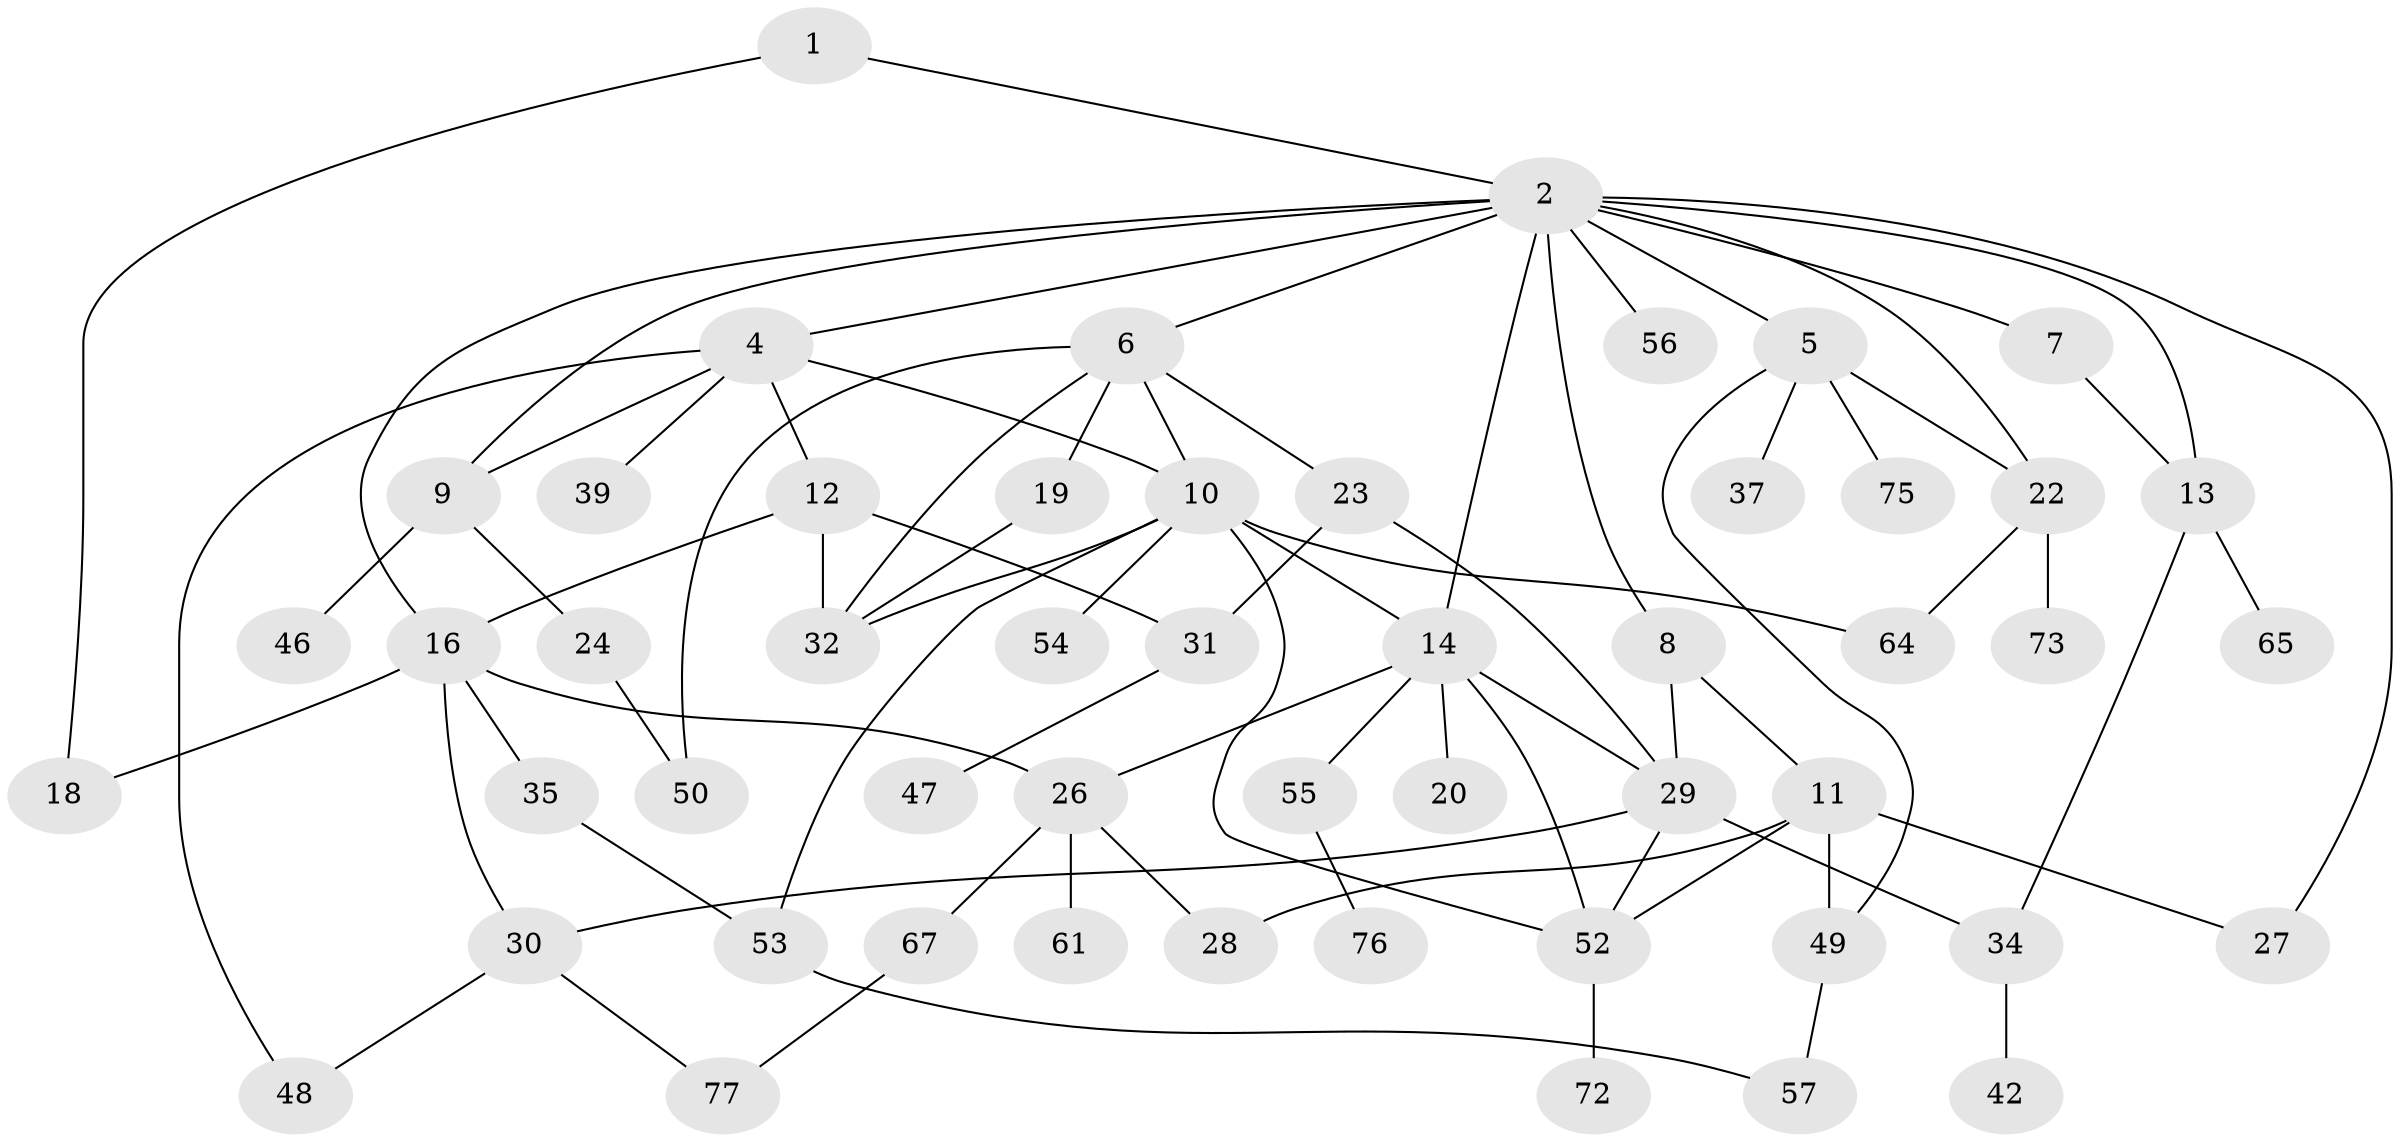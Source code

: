 // original degree distribution, {2: 0.2857142857142857, 9: 0.012987012987012988, 6: 0.03896103896103896, 5: 0.05194805194805195, 7: 0.025974025974025976, 3: 0.23376623376623376, 4: 0.1038961038961039, 1: 0.24675324675324675}
// Generated by graph-tools (version 1.1) at 2025/10/02/27/25 16:10:52]
// undirected, 52 vertices, 79 edges
graph export_dot {
graph [start="1"]
  node [color=gray90,style=filled];
  1 [super="+21"];
  2 [super="+3"];
  4 [super="+41"];
  5 [super="+62"];
  6 [super="+45"];
  7 [super="+36"];
  8;
  9 [super="+15"];
  10 [super="+60"];
  11 [super="+17"];
  12 [super="+70"];
  13 [super="+44"];
  14 [super="+25"];
  16 [super="+51"];
  18 [super="+33"];
  19;
  20;
  22;
  23 [super="+40"];
  24;
  26 [super="+43"];
  27;
  28;
  29 [super="+38"];
  30 [super="+66"];
  31;
  32 [super="+63"];
  34 [super="+71"];
  35;
  37;
  39 [super="+69"];
  42;
  46;
  47;
  48;
  49;
  50 [super="+68"];
  52 [super="+58"];
  53;
  54;
  55;
  56;
  57 [super="+59"];
  61;
  64;
  65;
  67 [super="+74"];
  72;
  73;
  75;
  76;
  77;
  1 -- 2;
  1 -- 18;
  2 -- 4;
  2 -- 8;
  2 -- 13;
  2 -- 14;
  2 -- 16;
  2 -- 27;
  2 -- 9;
  2 -- 5;
  2 -- 6;
  2 -- 7;
  2 -- 22;
  2 -- 56;
  4 -- 9;
  4 -- 12;
  4 -- 39;
  4 -- 48;
  4 -- 10;
  5 -- 37;
  5 -- 75;
  5 -- 49;
  5 -- 22;
  6 -- 10;
  6 -- 19;
  6 -- 23;
  6 -- 50;
  6 -- 32;
  7 -- 13;
  8 -- 11;
  8 -- 29;
  9 -- 46;
  9 -- 24;
  10 -- 32;
  10 -- 53;
  10 -- 54;
  10 -- 52;
  10 -- 64;
  10 -- 14;
  11 -- 28;
  11 -- 52;
  11 -- 27;
  11 -- 49;
  12 -- 31;
  12 -- 32;
  12 -- 16;
  13 -- 34;
  13 -- 65;
  14 -- 20 [weight=2];
  14 -- 55;
  14 -- 52;
  14 -- 26;
  14 -- 29;
  16 -- 18;
  16 -- 35;
  16 -- 30;
  16 -- 26;
  19 -- 32;
  22 -- 73;
  22 -- 64;
  23 -- 29;
  23 -- 31;
  24 -- 50;
  26 -- 61;
  26 -- 67;
  26 -- 28;
  29 -- 30;
  29 -- 52;
  29 -- 34;
  30 -- 77;
  30 -- 48;
  31 -- 47;
  34 -- 42;
  35 -- 53;
  49 -- 57;
  52 -- 72;
  53 -- 57;
  55 -- 76;
  67 -- 77;
}
